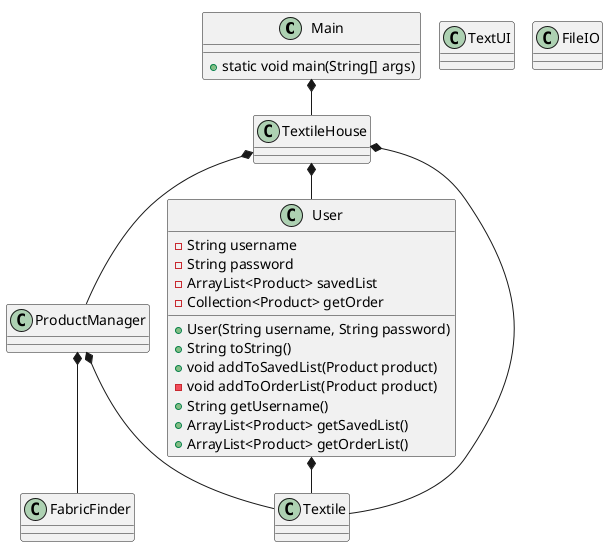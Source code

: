 @startuml
!pragma layout smetana

class Main {
+ static void main(String[] args)
}


class TextileHouse{
}

class ProductManager{
}

class FabricFinder{
}

class User {
- String username
- String password
- ArrayList<Product> savedList
- Collection<Product> getOrder
+ User(String username, String password)
+ String toString()
+ void addToSavedList(Product product)
- void addToOrderList(Product product)
+ String getUsername()
+ ArrayList<Product> getSavedList()
+ ArrayList<Product> getOrderList()
}

class Textile {}

class TextUI {}

class FileIO {}

Main *-- TextileHouse
TextileHouse *-- ProductManager
ProductManager *-- Textile
ProductManager *-- FabricFinder
TextileHouse *-- Textile
TextileHouse *-- User
User *-- Textile
@enduml
